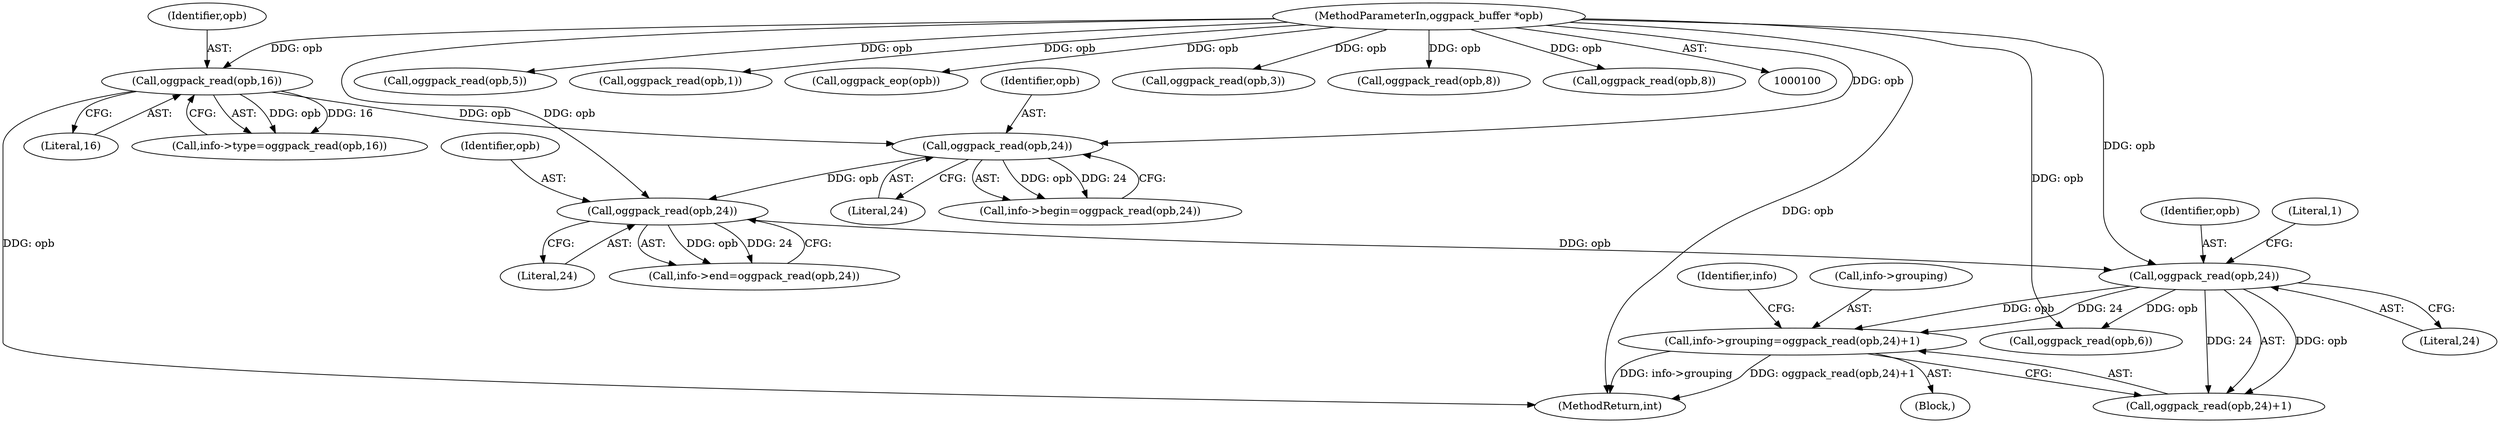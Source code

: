 digraph "0_Android_eeb4e45d5683f88488c083ecf142dc89bc3f0b47_9@pointer" {
"1000155" [label="(Call,info->grouping=oggpack_read(opb,24)+1)"];
"1000160" [label="(Call,oggpack_read(opb,24))"];
"1000152" [label="(Call,oggpack_read(opb,24))"];
"1000145" [label="(Call,oggpack_read(opb,24))"];
"1000125" [label="(Call,oggpack_read(opb,16))"];
"1000103" [label="(MethodParameterIn,oggpack_buffer *opb)"];
"1000161" [label="(Identifier,opb)"];
"1000156" [label="(Call,info->grouping)"];
"1000141" [label="(Call,info->begin=oggpack_read(opb,24))"];
"1000155" [label="(Call,info->grouping=oggpack_read(opb,24)+1)"];
"1000166" [label="(Identifier,info)"];
"1000152" [label="(Call,oggpack_read(opb,24))"];
"1000125" [label="(Call,oggpack_read(opb,16))"];
"1000159" [label="(Call,oggpack_read(opb,24)+1)"];
"1000162" [label="(Literal,24)"];
"1000145" [label="(Call,oggpack_read(opb,24))"];
"1000171" [label="(Call,oggpack_read(opb,6))"];
"1000127" [label="(Literal,16)"];
"1000126" [label="(Identifier,opb)"];
"1000248" [label="(Call,oggpack_read(opb,5))"];
"1000103" [label="(MethodParameterIn,oggpack_buffer *opb)"];
"1000146" [label="(Identifier,opb)"];
"1000121" [label="(Call,info->type=oggpack_read(opb,16))"];
"1000356" [label="(MethodReturn,int)"];
"1000242" [label="(Call,oggpack_read(opb,1))"];
"1000346" [label="(Call,oggpack_eop(opb))"];
"1000148" [label="(Call,info->end=oggpack_read(opb,24))"];
"1000163" [label="(Literal,1)"];
"1000153" [label="(Identifier,opb)"];
"1000238" [label="(Call,oggpack_read(opb,3))"];
"1000297" [label="(Call,oggpack_read(opb,8))"];
"1000154" [label="(Literal,24)"];
"1000160" [label="(Call,oggpack_read(opb,24))"];
"1000147" [label="(Literal,24)"];
"1000181" [label="(Call,oggpack_read(opb,8))"];
"1000104" [label="(Block,)"];
"1000155" -> "1000104"  [label="AST: "];
"1000155" -> "1000159"  [label="CFG: "];
"1000156" -> "1000155"  [label="AST: "];
"1000159" -> "1000155"  [label="AST: "];
"1000166" -> "1000155"  [label="CFG: "];
"1000155" -> "1000356"  [label="DDG: oggpack_read(opb,24)+1"];
"1000155" -> "1000356"  [label="DDG: info->grouping"];
"1000160" -> "1000155"  [label="DDG: opb"];
"1000160" -> "1000155"  [label="DDG: 24"];
"1000160" -> "1000159"  [label="AST: "];
"1000160" -> "1000162"  [label="CFG: "];
"1000161" -> "1000160"  [label="AST: "];
"1000162" -> "1000160"  [label="AST: "];
"1000163" -> "1000160"  [label="CFG: "];
"1000160" -> "1000159"  [label="DDG: opb"];
"1000160" -> "1000159"  [label="DDG: 24"];
"1000152" -> "1000160"  [label="DDG: opb"];
"1000103" -> "1000160"  [label="DDG: opb"];
"1000160" -> "1000171"  [label="DDG: opb"];
"1000152" -> "1000148"  [label="AST: "];
"1000152" -> "1000154"  [label="CFG: "];
"1000153" -> "1000152"  [label="AST: "];
"1000154" -> "1000152"  [label="AST: "];
"1000148" -> "1000152"  [label="CFG: "];
"1000152" -> "1000148"  [label="DDG: opb"];
"1000152" -> "1000148"  [label="DDG: 24"];
"1000145" -> "1000152"  [label="DDG: opb"];
"1000103" -> "1000152"  [label="DDG: opb"];
"1000145" -> "1000141"  [label="AST: "];
"1000145" -> "1000147"  [label="CFG: "];
"1000146" -> "1000145"  [label="AST: "];
"1000147" -> "1000145"  [label="AST: "];
"1000141" -> "1000145"  [label="CFG: "];
"1000145" -> "1000141"  [label="DDG: opb"];
"1000145" -> "1000141"  [label="DDG: 24"];
"1000125" -> "1000145"  [label="DDG: opb"];
"1000103" -> "1000145"  [label="DDG: opb"];
"1000125" -> "1000121"  [label="AST: "];
"1000125" -> "1000127"  [label="CFG: "];
"1000126" -> "1000125"  [label="AST: "];
"1000127" -> "1000125"  [label="AST: "];
"1000121" -> "1000125"  [label="CFG: "];
"1000125" -> "1000356"  [label="DDG: opb"];
"1000125" -> "1000121"  [label="DDG: opb"];
"1000125" -> "1000121"  [label="DDG: 16"];
"1000103" -> "1000125"  [label="DDG: opb"];
"1000103" -> "1000100"  [label="AST: "];
"1000103" -> "1000356"  [label="DDG: opb"];
"1000103" -> "1000171"  [label="DDG: opb"];
"1000103" -> "1000181"  [label="DDG: opb"];
"1000103" -> "1000238"  [label="DDG: opb"];
"1000103" -> "1000242"  [label="DDG: opb"];
"1000103" -> "1000248"  [label="DDG: opb"];
"1000103" -> "1000297"  [label="DDG: opb"];
"1000103" -> "1000346"  [label="DDG: opb"];
}
